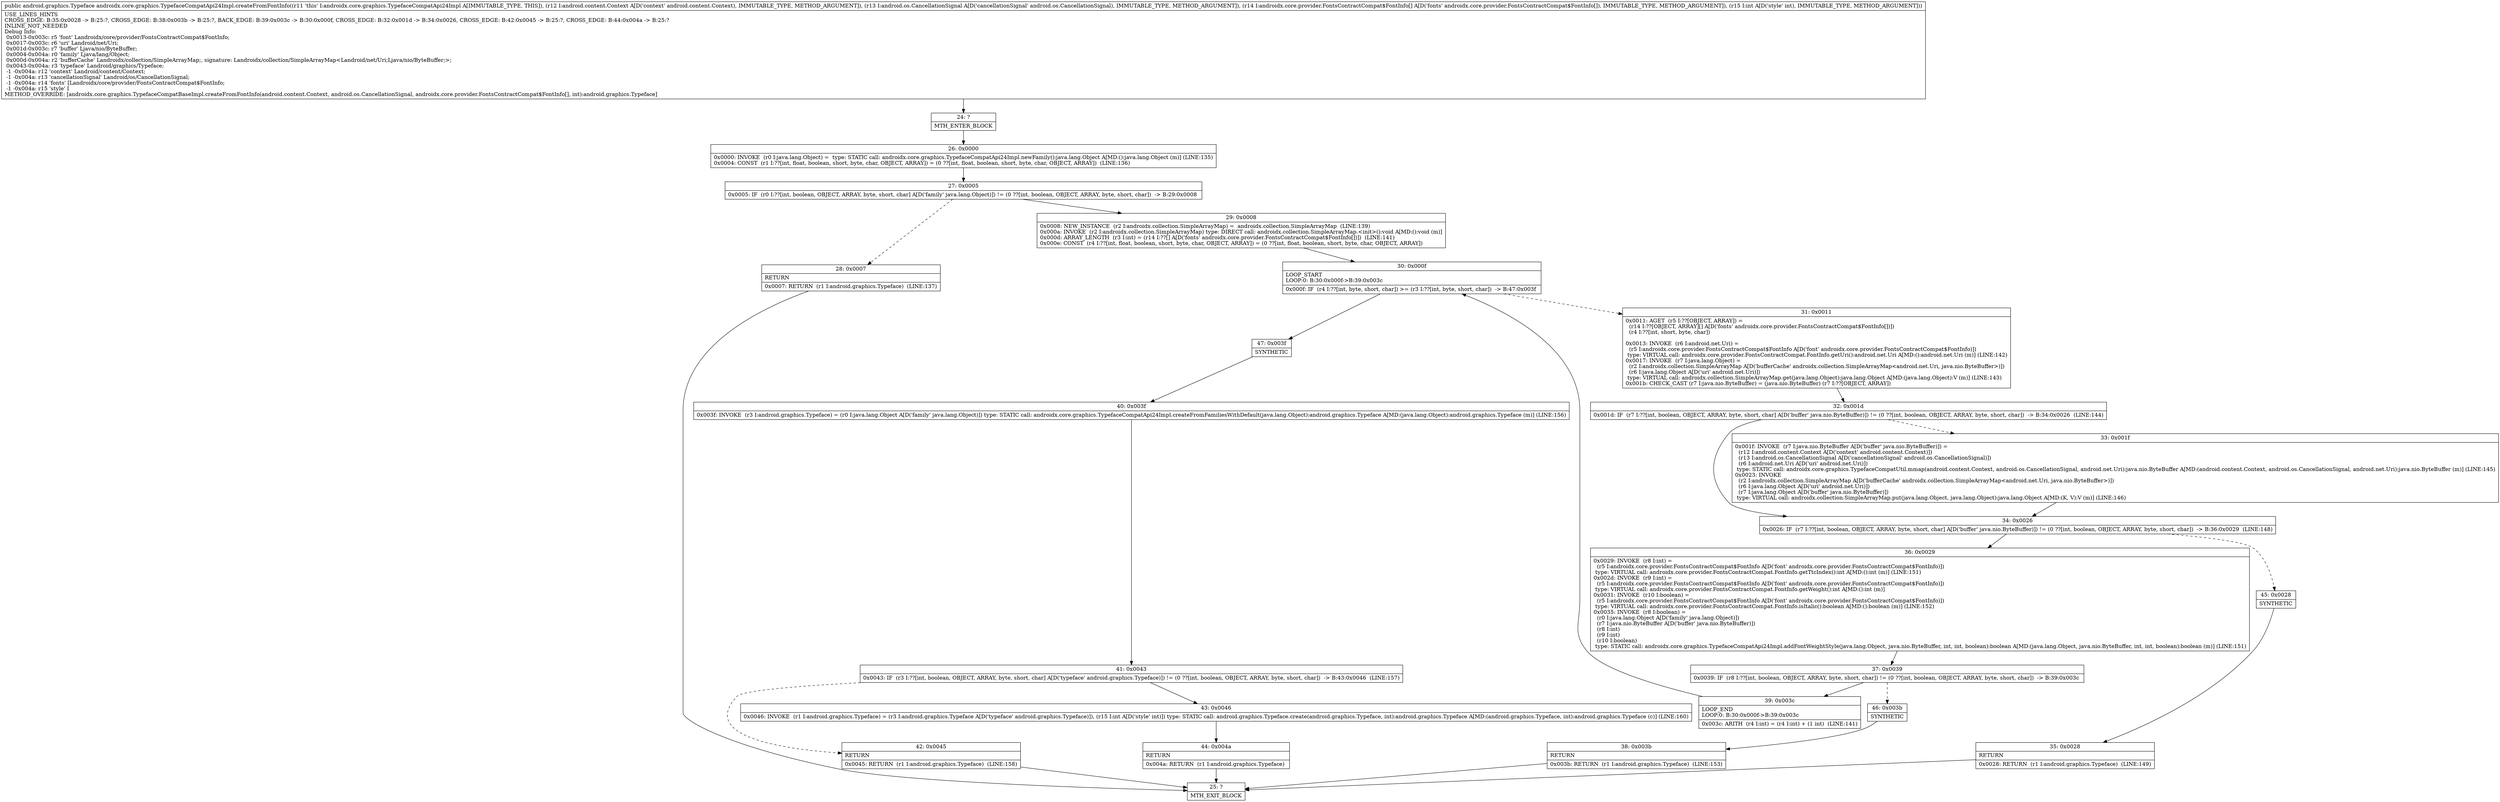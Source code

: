 digraph "CFG forandroidx.core.graphics.TypefaceCompatApi24Impl.createFromFontInfo(Landroid\/content\/Context;Landroid\/os\/CancellationSignal;[Landroidx\/core\/provider\/FontsContractCompat$FontInfo;I)Landroid\/graphics\/Typeface;" {
Node_24 [shape=record,label="{24\:\ ?|MTH_ENTER_BLOCK\l}"];
Node_26 [shape=record,label="{26\:\ 0x0000|0x0000: INVOKE  (r0 I:java.lang.Object) =  type: STATIC call: androidx.core.graphics.TypefaceCompatApi24Impl.newFamily():java.lang.Object A[MD:():java.lang.Object (m)] (LINE:135)\l0x0004: CONST  (r1 I:??[int, float, boolean, short, byte, char, OBJECT, ARRAY]) = (0 ??[int, float, boolean, short, byte, char, OBJECT, ARRAY])  (LINE:136)\l}"];
Node_27 [shape=record,label="{27\:\ 0x0005|0x0005: IF  (r0 I:??[int, boolean, OBJECT, ARRAY, byte, short, char] A[D('family' java.lang.Object)]) != (0 ??[int, boolean, OBJECT, ARRAY, byte, short, char])  \-\> B:29:0x0008 \l}"];
Node_28 [shape=record,label="{28\:\ 0x0007|RETURN\l|0x0007: RETURN  (r1 I:android.graphics.Typeface)  (LINE:137)\l}"];
Node_25 [shape=record,label="{25\:\ ?|MTH_EXIT_BLOCK\l}"];
Node_29 [shape=record,label="{29\:\ 0x0008|0x0008: NEW_INSTANCE  (r2 I:androidx.collection.SimpleArrayMap) =  androidx.collection.SimpleArrayMap  (LINE:139)\l0x000a: INVOKE  (r2 I:androidx.collection.SimpleArrayMap) type: DIRECT call: androidx.collection.SimpleArrayMap.\<init\>():void A[MD:():void (m)]\l0x000d: ARRAY_LENGTH  (r3 I:int) = (r14 I:??[] A[D('fonts' androidx.core.provider.FontsContractCompat$FontInfo[])])  (LINE:141)\l0x000e: CONST  (r4 I:??[int, float, boolean, short, byte, char, OBJECT, ARRAY]) = (0 ??[int, float, boolean, short, byte, char, OBJECT, ARRAY]) \l}"];
Node_30 [shape=record,label="{30\:\ 0x000f|LOOP_START\lLOOP:0: B:30:0x000f\-\>B:39:0x003c\l|0x000f: IF  (r4 I:??[int, byte, short, char]) \>= (r3 I:??[int, byte, short, char])  \-\> B:47:0x003f \l}"];
Node_31 [shape=record,label="{31\:\ 0x0011|0x0011: AGET  (r5 I:??[OBJECT, ARRAY]) = \l  (r14 I:??[OBJECT, ARRAY][] A[D('fonts' androidx.core.provider.FontsContractCompat$FontInfo[])])\l  (r4 I:??[int, short, byte, char])\l \l0x0013: INVOKE  (r6 I:android.net.Uri) = \l  (r5 I:androidx.core.provider.FontsContractCompat$FontInfo A[D('font' androidx.core.provider.FontsContractCompat$FontInfo)])\l type: VIRTUAL call: androidx.core.provider.FontsContractCompat.FontInfo.getUri():android.net.Uri A[MD:():android.net.Uri (m)] (LINE:142)\l0x0017: INVOKE  (r7 I:java.lang.Object) = \l  (r2 I:androidx.collection.SimpleArrayMap A[D('bufferCache' androidx.collection.SimpleArrayMap\<android.net.Uri, java.nio.ByteBuffer\>)])\l  (r6 I:java.lang.Object A[D('uri' android.net.Uri)])\l type: VIRTUAL call: androidx.collection.SimpleArrayMap.get(java.lang.Object):java.lang.Object A[MD:(java.lang.Object):V (m)] (LINE:143)\l0x001b: CHECK_CAST (r7 I:java.nio.ByteBuffer) = (java.nio.ByteBuffer) (r7 I:??[OBJECT, ARRAY]) \l}"];
Node_32 [shape=record,label="{32\:\ 0x001d|0x001d: IF  (r7 I:??[int, boolean, OBJECT, ARRAY, byte, short, char] A[D('buffer' java.nio.ByteBuffer)]) != (0 ??[int, boolean, OBJECT, ARRAY, byte, short, char])  \-\> B:34:0x0026  (LINE:144)\l}"];
Node_33 [shape=record,label="{33\:\ 0x001f|0x001f: INVOKE  (r7 I:java.nio.ByteBuffer A[D('buffer' java.nio.ByteBuffer)]) = \l  (r12 I:android.content.Context A[D('context' android.content.Context)])\l  (r13 I:android.os.CancellationSignal A[D('cancellationSignal' android.os.CancellationSignal)])\l  (r6 I:android.net.Uri A[D('uri' android.net.Uri)])\l type: STATIC call: androidx.core.graphics.TypefaceCompatUtil.mmap(android.content.Context, android.os.CancellationSignal, android.net.Uri):java.nio.ByteBuffer A[MD:(android.content.Context, android.os.CancellationSignal, android.net.Uri):java.nio.ByteBuffer (m)] (LINE:145)\l0x0023: INVOKE  \l  (r2 I:androidx.collection.SimpleArrayMap A[D('bufferCache' androidx.collection.SimpleArrayMap\<android.net.Uri, java.nio.ByteBuffer\>)])\l  (r6 I:java.lang.Object A[D('uri' android.net.Uri)])\l  (r7 I:java.lang.Object A[D('buffer' java.nio.ByteBuffer)])\l type: VIRTUAL call: androidx.collection.SimpleArrayMap.put(java.lang.Object, java.lang.Object):java.lang.Object A[MD:(K, V):V (m)] (LINE:146)\l}"];
Node_34 [shape=record,label="{34\:\ 0x0026|0x0026: IF  (r7 I:??[int, boolean, OBJECT, ARRAY, byte, short, char] A[D('buffer' java.nio.ByteBuffer)]) != (0 ??[int, boolean, OBJECT, ARRAY, byte, short, char])  \-\> B:36:0x0029  (LINE:148)\l}"];
Node_36 [shape=record,label="{36\:\ 0x0029|0x0029: INVOKE  (r8 I:int) = \l  (r5 I:androidx.core.provider.FontsContractCompat$FontInfo A[D('font' androidx.core.provider.FontsContractCompat$FontInfo)])\l type: VIRTUAL call: androidx.core.provider.FontsContractCompat.FontInfo.getTtcIndex():int A[MD:():int (m)] (LINE:151)\l0x002d: INVOKE  (r9 I:int) = \l  (r5 I:androidx.core.provider.FontsContractCompat$FontInfo A[D('font' androidx.core.provider.FontsContractCompat$FontInfo)])\l type: VIRTUAL call: androidx.core.provider.FontsContractCompat.FontInfo.getWeight():int A[MD:():int (m)]\l0x0031: INVOKE  (r10 I:boolean) = \l  (r5 I:androidx.core.provider.FontsContractCompat$FontInfo A[D('font' androidx.core.provider.FontsContractCompat$FontInfo)])\l type: VIRTUAL call: androidx.core.provider.FontsContractCompat.FontInfo.isItalic():boolean A[MD:():boolean (m)] (LINE:152)\l0x0035: INVOKE  (r8 I:boolean) = \l  (r0 I:java.lang.Object A[D('family' java.lang.Object)])\l  (r7 I:java.nio.ByteBuffer A[D('buffer' java.nio.ByteBuffer)])\l  (r8 I:int)\l  (r9 I:int)\l  (r10 I:boolean)\l type: STATIC call: androidx.core.graphics.TypefaceCompatApi24Impl.addFontWeightStyle(java.lang.Object, java.nio.ByteBuffer, int, int, boolean):boolean A[MD:(java.lang.Object, java.nio.ByteBuffer, int, int, boolean):boolean (m)] (LINE:151)\l}"];
Node_37 [shape=record,label="{37\:\ 0x0039|0x0039: IF  (r8 I:??[int, boolean, OBJECT, ARRAY, byte, short, char]) != (0 ??[int, boolean, OBJECT, ARRAY, byte, short, char])  \-\> B:39:0x003c \l}"];
Node_39 [shape=record,label="{39\:\ 0x003c|LOOP_END\lLOOP:0: B:30:0x000f\-\>B:39:0x003c\l|0x003c: ARITH  (r4 I:int) = (r4 I:int) + (1 int)  (LINE:141)\l}"];
Node_46 [shape=record,label="{46\:\ 0x003b|SYNTHETIC\l}"];
Node_38 [shape=record,label="{38\:\ 0x003b|RETURN\l|0x003b: RETURN  (r1 I:android.graphics.Typeface)  (LINE:153)\l}"];
Node_45 [shape=record,label="{45\:\ 0x0028|SYNTHETIC\l}"];
Node_35 [shape=record,label="{35\:\ 0x0028|RETURN\l|0x0028: RETURN  (r1 I:android.graphics.Typeface)  (LINE:149)\l}"];
Node_47 [shape=record,label="{47\:\ 0x003f|SYNTHETIC\l}"];
Node_40 [shape=record,label="{40\:\ 0x003f|0x003f: INVOKE  (r3 I:android.graphics.Typeface) = (r0 I:java.lang.Object A[D('family' java.lang.Object)]) type: STATIC call: androidx.core.graphics.TypefaceCompatApi24Impl.createFromFamiliesWithDefault(java.lang.Object):android.graphics.Typeface A[MD:(java.lang.Object):android.graphics.Typeface (m)] (LINE:156)\l}"];
Node_41 [shape=record,label="{41\:\ 0x0043|0x0043: IF  (r3 I:??[int, boolean, OBJECT, ARRAY, byte, short, char] A[D('typeface' android.graphics.Typeface)]) != (0 ??[int, boolean, OBJECT, ARRAY, byte, short, char])  \-\> B:43:0x0046  (LINE:157)\l}"];
Node_42 [shape=record,label="{42\:\ 0x0045|RETURN\l|0x0045: RETURN  (r1 I:android.graphics.Typeface)  (LINE:158)\l}"];
Node_43 [shape=record,label="{43\:\ 0x0046|0x0046: INVOKE  (r1 I:android.graphics.Typeface) = (r3 I:android.graphics.Typeface A[D('typeface' android.graphics.Typeface)]), (r15 I:int A[D('style' int)]) type: STATIC call: android.graphics.Typeface.create(android.graphics.Typeface, int):android.graphics.Typeface A[MD:(android.graphics.Typeface, int):android.graphics.Typeface (c)] (LINE:160)\l}"];
Node_44 [shape=record,label="{44\:\ 0x004a|RETURN\l|0x004a: RETURN  (r1 I:android.graphics.Typeface) \l}"];
MethodNode[shape=record,label="{public android.graphics.Typeface androidx.core.graphics.TypefaceCompatApi24Impl.createFromFontInfo((r11 'this' I:androidx.core.graphics.TypefaceCompatApi24Impl A[IMMUTABLE_TYPE, THIS]), (r12 I:android.content.Context A[D('context' android.content.Context), IMMUTABLE_TYPE, METHOD_ARGUMENT]), (r13 I:android.os.CancellationSignal A[D('cancellationSignal' android.os.CancellationSignal), IMMUTABLE_TYPE, METHOD_ARGUMENT]), (r14 I:androidx.core.provider.FontsContractCompat$FontInfo[] A[D('fonts' androidx.core.provider.FontsContractCompat$FontInfo[]), IMMUTABLE_TYPE, METHOD_ARGUMENT]), (r15 I:int A[D('style' int), IMMUTABLE_TYPE, METHOD_ARGUMENT]))  | USE_LINES_HINTS\lCROSS_EDGE: B:35:0x0028 \-\> B:25:?, CROSS_EDGE: B:38:0x003b \-\> B:25:?, BACK_EDGE: B:39:0x003c \-\> B:30:0x000f, CROSS_EDGE: B:32:0x001d \-\> B:34:0x0026, CROSS_EDGE: B:42:0x0045 \-\> B:25:?, CROSS_EDGE: B:44:0x004a \-\> B:25:?\lINLINE_NOT_NEEDED\lDebug Info:\l  0x0013\-0x003c: r5 'font' Landroidx\/core\/provider\/FontsContractCompat$FontInfo;\l  0x0017\-0x003c: r6 'uri' Landroid\/net\/Uri;\l  0x001d\-0x003c: r7 'buffer' Ljava\/nio\/ByteBuffer;\l  0x0004\-0x004a: r0 'family' Ljava\/lang\/Object;\l  0x000d\-0x004a: r2 'bufferCache' Landroidx\/collection\/SimpleArrayMap;, signature: Landroidx\/collection\/SimpleArrayMap\<Landroid\/net\/Uri;Ljava\/nio\/ByteBuffer;\>;\l  0x0043\-0x004a: r3 'typeface' Landroid\/graphics\/Typeface;\l  \-1 \-0x004a: r12 'context' Landroid\/content\/Context;\l  \-1 \-0x004a: r13 'cancellationSignal' Landroid\/os\/CancellationSignal;\l  \-1 \-0x004a: r14 'fonts' [Landroidx\/core\/provider\/FontsContractCompat$FontInfo;\l  \-1 \-0x004a: r15 'style' I\lMETHOD_OVERRIDE: [androidx.core.graphics.TypefaceCompatBaseImpl.createFromFontInfo(android.content.Context, android.os.CancellationSignal, androidx.core.provider.FontsContractCompat$FontInfo[], int):android.graphics.Typeface]\l}"];
MethodNode -> Node_24;Node_24 -> Node_26;
Node_26 -> Node_27;
Node_27 -> Node_28[style=dashed];
Node_27 -> Node_29;
Node_28 -> Node_25;
Node_29 -> Node_30;
Node_30 -> Node_31[style=dashed];
Node_30 -> Node_47;
Node_31 -> Node_32;
Node_32 -> Node_33[style=dashed];
Node_32 -> Node_34;
Node_33 -> Node_34;
Node_34 -> Node_36;
Node_34 -> Node_45[style=dashed];
Node_36 -> Node_37;
Node_37 -> Node_39;
Node_37 -> Node_46[style=dashed];
Node_39 -> Node_30;
Node_46 -> Node_38;
Node_38 -> Node_25;
Node_45 -> Node_35;
Node_35 -> Node_25;
Node_47 -> Node_40;
Node_40 -> Node_41;
Node_41 -> Node_42[style=dashed];
Node_41 -> Node_43;
Node_42 -> Node_25;
Node_43 -> Node_44;
Node_44 -> Node_25;
}

